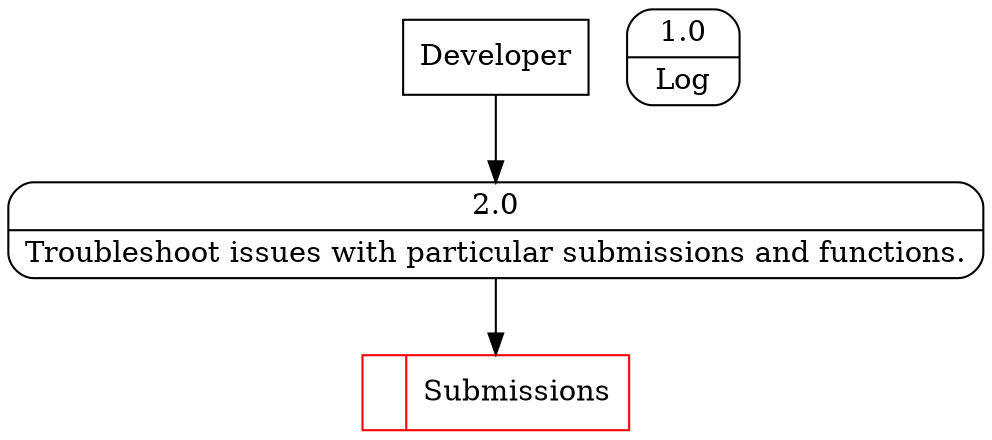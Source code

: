 digraph dfd2{ 
node[shape=record]
200 [label="Developer" shape=box];
201 [label="{<f0> 1.0|<f1> Log }" shape=Mrecord];
2 [label="{<f0> 2.0|<f1> Troubleshoot issues with particular submissions and functions. }" shape=Mrecord];
200 -> 2
1001 [label="<f0>  |<f1> Submissions " color=red];
2 -> 1001
}